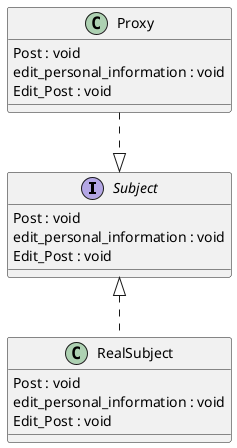 @startuml
'https://plantuml.com/class-diagram

interface Subject{
Post : void
edit_personal_information : void
Edit_Post : void
}

class RealSubject {
Post : void
edit_personal_information : void
Edit_Post : void
}

Subject <|.. RealSubject

class Proxy{
Post : void
edit_personal_information : void
Edit_Post : void
}
Proxy ..|> Subject
@enduml